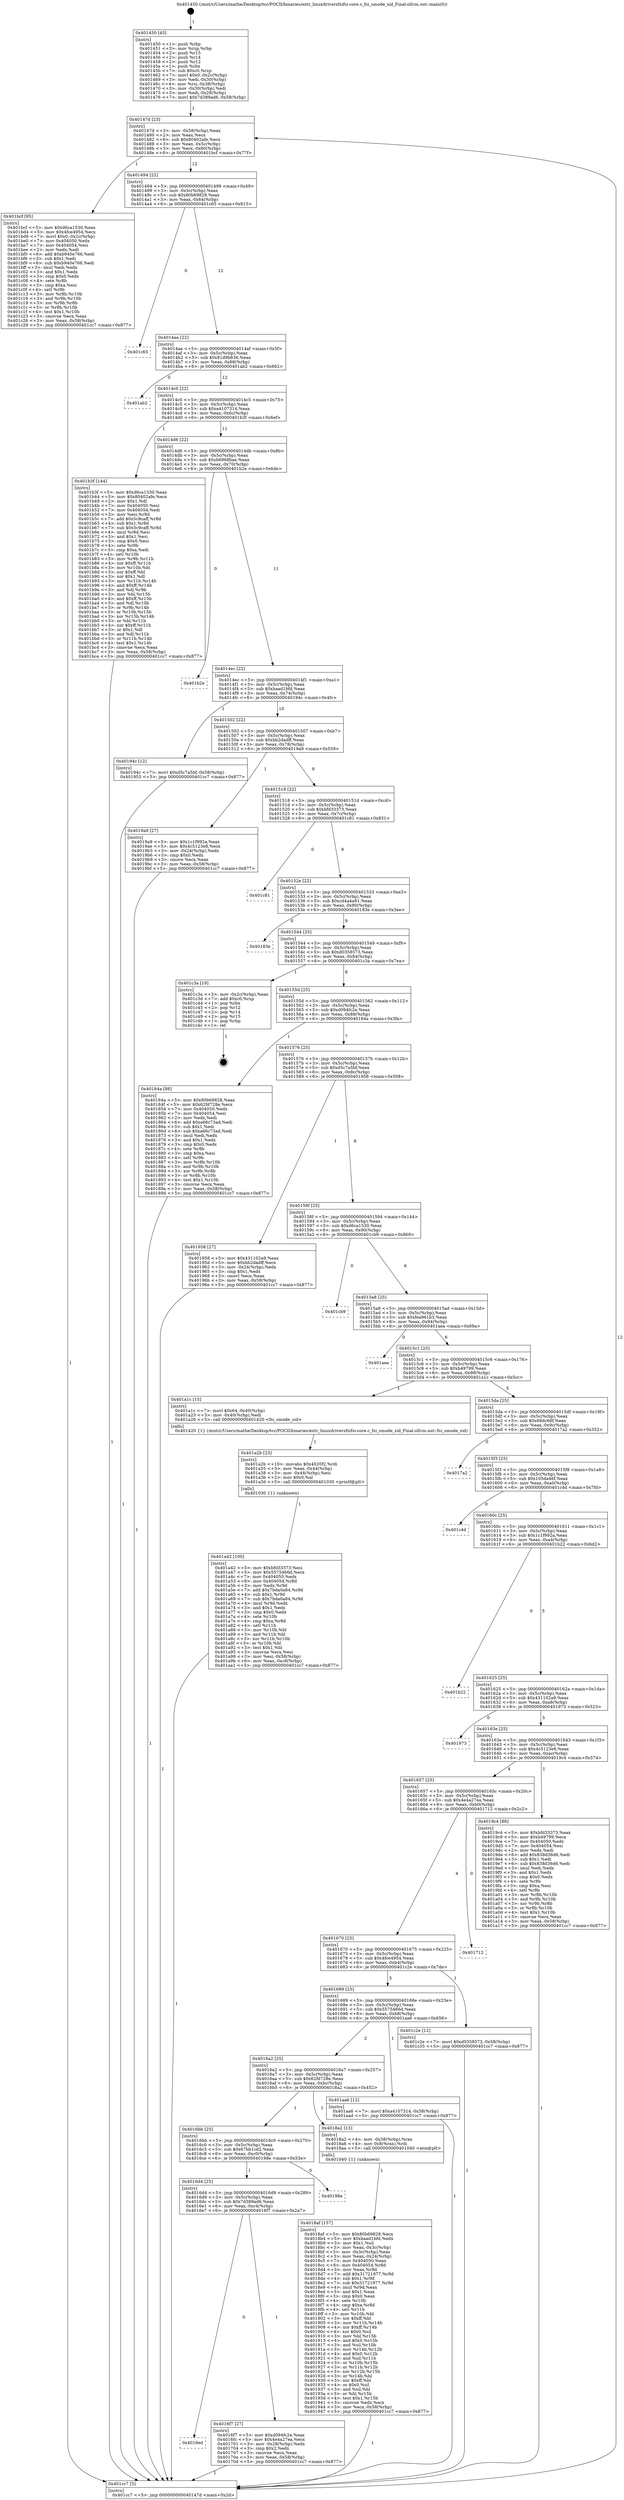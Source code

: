 digraph "0x401450" {
  label = "0x401450 (/mnt/c/Users/mathe/Desktop/tcc/POCII/binaries/extr_linuxdriversfsifsi-core.c_fsi_smode_sid_Final-ollvm.out::main(0))"
  labelloc = "t"
  node[shape=record]

  Entry [label="",width=0.3,height=0.3,shape=circle,fillcolor=black,style=filled]
  "0x40147d" [label="{
     0x40147d [23]\l
     | [instrs]\l
     &nbsp;&nbsp;0x40147d \<+3\>: mov -0x58(%rbp),%eax\l
     &nbsp;&nbsp;0x401480 \<+2\>: mov %eax,%ecx\l
     &nbsp;&nbsp;0x401482 \<+6\>: sub $0x80402afe,%ecx\l
     &nbsp;&nbsp;0x401488 \<+3\>: mov %eax,-0x5c(%rbp)\l
     &nbsp;&nbsp;0x40148b \<+3\>: mov %ecx,-0x60(%rbp)\l
     &nbsp;&nbsp;0x40148e \<+6\>: je 0000000000401bcf \<main+0x77f\>\l
  }"]
  "0x401bcf" [label="{
     0x401bcf [95]\l
     | [instrs]\l
     &nbsp;&nbsp;0x401bcf \<+5\>: mov $0xd6ca1530,%eax\l
     &nbsp;&nbsp;0x401bd4 \<+5\>: mov $0x4fce4954,%ecx\l
     &nbsp;&nbsp;0x401bd9 \<+7\>: movl $0x0,-0x2c(%rbp)\l
     &nbsp;&nbsp;0x401be0 \<+7\>: mov 0x404050,%edx\l
     &nbsp;&nbsp;0x401be7 \<+7\>: mov 0x404054,%esi\l
     &nbsp;&nbsp;0x401bee \<+2\>: mov %edx,%edi\l
     &nbsp;&nbsp;0x401bf0 \<+6\>: add $0xb940e766,%edi\l
     &nbsp;&nbsp;0x401bf6 \<+3\>: sub $0x1,%edi\l
     &nbsp;&nbsp;0x401bf9 \<+6\>: sub $0xb940e766,%edi\l
     &nbsp;&nbsp;0x401bff \<+3\>: imul %edi,%edx\l
     &nbsp;&nbsp;0x401c02 \<+3\>: and $0x1,%edx\l
     &nbsp;&nbsp;0x401c05 \<+3\>: cmp $0x0,%edx\l
     &nbsp;&nbsp;0x401c08 \<+4\>: sete %r8b\l
     &nbsp;&nbsp;0x401c0c \<+3\>: cmp $0xa,%esi\l
     &nbsp;&nbsp;0x401c0f \<+4\>: setl %r9b\l
     &nbsp;&nbsp;0x401c13 \<+3\>: mov %r8b,%r10b\l
     &nbsp;&nbsp;0x401c16 \<+3\>: and %r9b,%r10b\l
     &nbsp;&nbsp;0x401c19 \<+3\>: xor %r9b,%r8b\l
     &nbsp;&nbsp;0x401c1c \<+3\>: or %r8b,%r10b\l
     &nbsp;&nbsp;0x401c1f \<+4\>: test $0x1,%r10b\l
     &nbsp;&nbsp;0x401c23 \<+3\>: cmovne %ecx,%eax\l
     &nbsp;&nbsp;0x401c26 \<+3\>: mov %eax,-0x58(%rbp)\l
     &nbsp;&nbsp;0x401c29 \<+5\>: jmp 0000000000401cc7 \<main+0x877\>\l
  }"]
  "0x401494" [label="{
     0x401494 [22]\l
     | [instrs]\l
     &nbsp;&nbsp;0x401494 \<+5\>: jmp 0000000000401499 \<main+0x49\>\l
     &nbsp;&nbsp;0x401499 \<+3\>: mov -0x5c(%rbp),%eax\l
     &nbsp;&nbsp;0x40149c \<+5\>: sub $0x80b69828,%eax\l
     &nbsp;&nbsp;0x4014a1 \<+3\>: mov %eax,-0x64(%rbp)\l
     &nbsp;&nbsp;0x4014a4 \<+6\>: je 0000000000401c65 \<main+0x815\>\l
  }"]
  Exit [label="",width=0.3,height=0.3,shape=circle,fillcolor=black,style=filled,peripheries=2]
  "0x401c65" [label="{
     0x401c65\l
  }", style=dashed]
  "0x4014aa" [label="{
     0x4014aa [22]\l
     | [instrs]\l
     &nbsp;&nbsp;0x4014aa \<+5\>: jmp 00000000004014af \<main+0x5f\>\l
     &nbsp;&nbsp;0x4014af \<+3\>: mov -0x5c(%rbp),%eax\l
     &nbsp;&nbsp;0x4014b2 \<+5\>: sub $0x81d9b636,%eax\l
     &nbsp;&nbsp;0x4014b7 \<+3\>: mov %eax,-0x68(%rbp)\l
     &nbsp;&nbsp;0x4014ba \<+6\>: je 0000000000401ab2 \<main+0x662\>\l
  }"]
  "0x401a42" [label="{
     0x401a42 [100]\l
     | [instrs]\l
     &nbsp;&nbsp;0x401a42 \<+5\>: mov $0xbfd33373,%esi\l
     &nbsp;&nbsp;0x401a47 \<+5\>: mov $0x5575466d,%ecx\l
     &nbsp;&nbsp;0x401a4c \<+7\>: mov 0x404050,%edx\l
     &nbsp;&nbsp;0x401a53 \<+8\>: mov 0x404054,%r8d\l
     &nbsp;&nbsp;0x401a5b \<+3\>: mov %edx,%r9d\l
     &nbsp;&nbsp;0x401a5e \<+7\>: add $0x7bda0a84,%r9d\l
     &nbsp;&nbsp;0x401a65 \<+4\>: sub $0x1,%r9d\l
     &nbsp;&nbsp;0x401a69 \<+7\>: sub $0x7bda0a84,%r9d\l
     &nbsp;&nbsp;0x401a70 \<+4\>: imul %r9d,%edx\l
     &nbsp;&nbsp;0x401a74 \<+3\>: and $0x1,%edx\l
     &nbsp;&nbsp;0x401a77 \<+3\>: cmp $0x0,%edx\l
     &nbsp;&nbsp;0x401a7a \<+4\>: sete %r10b\l
     &nbsp;&nbsp;0x401a7e \<+4\>: cmp $0xa,%r8d\l
     &nbsp;&nbsp;0x401a82 \<+4\>: setl %r11b\l
     &nbsp;&nbsp;0x401a86 \<+3\>: mov %r10b,%bl\l
     &nbsp;&nbsp;0x401a89 \<+3\>: and %r11b,%bl\l
     &nbsp;&nbsp;0x401a8c \<+3\>: xor %r11b,%r10b\l
     &nbsp;&nbsp;0x401a8f \<+3\>: or %r10b,%bl\l
     &nbsp;&nbsp;0x401a92 \<+3\>: test $0x1,%bl\l
     &nbsp;&nbsp;0x401a95 \<+3\>: cmovne %ecx,%esi\l
     &nbsp;&nbsp;0x401a98 \<+3\>: mov %esi,-0x58(%rbp)\l
     &nbsp;&nbsp;0x401a9b \<+6\>: mov %eax,-0xc8(%rbp)\l
     &nbsp;&nbsp;0x401aa1 \<+5\>: jmp 0000000000401cc7 \<main+0x877\>\l
  }"]
  "0x401ab2" [label="{
     0x401ab2\l
  }", style=dashed]
  "0x4014c0" [label="{
     0x4014c0 [22]\l
     | [instrs]\l
     &nbsp;&nbsp;0x4014c0 \<+5\>: jmp 00000000004014c5 \<main+0x75\>\l
     &nbsp;&nbsp;0x4014c5 \<+3\>: mov -0x5c(%rbp),%eax\l
     &nbsp;&nbsp;0x4014c8 \<+5\>: sub $0xa4107314,%eax\l
     &nbsp;&nbsp;0x4014cd \<+3\>: mov %eax,-0x6c(%rbp)\l
     &nbsp;&nbsp;0x4014d0 \<+6\>: je 0000000000401b3f \<main+0x6ef\>\l
  }"]
  "0x401a2b" [label="{
     0x401a2b [23]\l
     | [instrs]\l
     &nbsp;&nbsp;0x401a2b \<+10\>: movabs $0x4020f2,%rdi\l
     &nbsp;&nbsp;0x401a35 \<+3\>: mov %eax,-0x44(%rbp)\l
     &nbsp;&nbsp;0x401a38 \<+3\>: mov -0x44(%rbp),%esi\l
     &nbsp;&nbsp;0x401a3b \<+2\>: mov $0x0,%al\l
     &nbsp;&nbsp;0x401a3d \<+5\>: call 0000000000401030 \<printf@plt\>\l
     | [calls]\l
     &nbsp;&nbsp;0x401030 \{1\} (unknown)\l
  }"]
  "0x401b3f" [label="{
     0x401b3f [144]\l
     | [instrs]\l
     &nbsp;&nbsp;0x401b3f \<+5\>: mov $0xd6ca1530,%eax\l
     &nbsp;&nbsp;0x401b44 \<+5\>: mov $0x80402afe,%ecx\l
     &nbsp;&nbsp;0x401b49 \<+2\>: mov $0x1,%dl\l
     &nbsp;&nbsp;0x401b4b \<+7\>: mov 0x404050,%esi\l
     &nbsp;&nbsp;0x401b52 \<+7\>: mov 0x404054,%edi\l
     &nbsp;&nbsp;0x401b59 \<+3\>: mov %esi,%r8d\l
     &nbsp;&nbsp;0x401b5c \<+7\>: add $0x5c9caff,%r8d\l
     &nbsp;&nbsp;0x401b63 \<+4\>: sub $0x1,%r8d\l
     &nbsp;&nbsp;0x401b67 \<+7\>: sub $0x5c9caff,%r8d\l
     &nbsp;&nbsp;0x401b6e \<+4\>: imul %r8d,%esi\l
     &nbsp;&nbsp;0x401b72 \<+3\>: and $0x1,%esi\l
     &nbsp;&nbsp;0x401b75 \<+3\>: cmp $0x0,%esi\l
     &nbsp;&nbsp;0x401b78 \<+4\>: sete %r9b\l
     &nbsp;&nbsp;0x401b7c \<+3\>: cmp $0xa,%edi\l
     &nbsp;&nbsp;0x401b7f \<+4\>: setl %r10b\l
     &nbsp;&nbsp;0x401b83 \<+3\>: mov %r9b,%r11b\l
     &nbsp;&nbsp;0x401b86 \<+4\>: xor $0xff,%r11b\l
     &nbsp;&nbsp;0x401b8a \<+3\>: mov %r10b,%bl\l
     &nbsp;&nbsp;0x401b8d \<+3\>: xor $0xff,%bl\l
     &nbsp;&nbsp;0x401b90 \<+3\>: xor $0x1,%dl\l
     &nbsp;&nbsp;0x401b93 \<+3\>: mov %r11b,%r14b\l
     &nbsp;&nbsp;0x401b96 \<+4\>: and $0xff,%r14b\l
     &nbsp;&nbsp;0x401b9a \<+3\>: and %dl,%r9b\l
     &nbsp;&nbsp;0x401b9d \<+3\>: mov %bl,%r15b\l
     &nbsp;&nbsp;0x401ba0 \<+4\>: and $0xff,%r15b\l
     &nbsp;&nbsp;0x401ba4 \<+3\>: and %dl,%r10b\l
     &nbsp;&nbsp;0x401ba7 \<+3\>: or %r9b,%r14b\l
     &nbsp;&nbsp;0x401baa \<+3\>: or %r10b,%r15b\l
     &nbsp;&nbsp;0x401bad \<+3\>: xor %r15b,%r14b\l
     &nbsp;&nbsp;0x401bb0 \<+3\>: or %bl,%r11b\l
     &nbsp;&nbsp;0x401bb3 \<+4\>: xor $0xff,%r11b\l
     &nbsp;&nbsp;0x401bb7 \<+3\>: or $0x1,%dl\l
     &nbsp;&nbsp;0x401bba \<+3\>: and %dl,%r11b\l
     &nbsp;&nbsp;0x401bbd \<+3\>: or %r11b,%r14b\l
     &nbsp;&nbsp;0x401bc0 \<+4\>: test $0x1,%r14b\l
     &nbsp;&nbsp;0x401bc4 \<+3\>: cmovne %ecx,%eax\l
     &nbsp;&nbsp;0x401bc7 \<+3\>: mov %eax,-0x58(%rbp)\l
     &nbsp;&nbsp;0x401bca \<+5\>: jmp 0000000000401cc7 \<main+0x877\>\l
  }"]
  "0x4014d6" [label="{
     0x4014d6 [22]\l
     | [instrs]\l
     &nbsp;&nbsp;0x4014d6 \<+5\>: jmp 00000000004014db \<main+0x8b\>\l
     &nbsp;&nbsp;0x4014db \<+3\>: mov -0x5c(%rbp),%eax\l
     &nbsp;&nbsp;0x4014de \<+5\>: sub $0xb6968bae,%eax\l
     &nbsp;&nbsp;0x4014e3 \<+3\>: mov %eax,-0x70(%rbp)\l
     &nbsp;&nbsp;0x4014e6 \<+6\>: je 0000000000401b2e \<main+0x6de\>\l
  }"]
  "0x4018af" [label="{
     0x4018af [157]\l
     | [instrs]\l
     &nbsp;&nbsp;0x4018af \<+5\>: mov $0x80b69828,%ecx\l
     &nbsp;&nbsp;0x4018b4 \<+5\>: mov $0xbaad1bfd,%edx\l
     &nbsp;&nbsp;0x4018b9 \<+3\>: mov $0x1,%sil\l
     &nbsp;&nbsp;0x4018bc \<+3\>: mov %eax,-0x3c(%rbp)\l
     &nbsp;&nbsp;0x4018bf \<+3\>: mov -0x3c(%rbp),%eax\l
     &nbsp;&nbsp;0x4018c2 \<+3\>: mov %eax,-0x24(%rbp)\l
     &nbsp;&nbsp;0x4018c5 \<+7\>: mov 0x404050,%eax\l
     &nbsp;&nbsp;0x4018cc \<+8\>: mov 0x404054,%r8d\l
     &nbsp;&nbsp;0x4018d4 \<+3\>: mov %eax,%r9d\l
     &nbsp;&nbsp;0x4018d7 \<+7\>: add $0x31721977,%r9d\l
     &nbsp;&nbsp;0x4018de \<+4\>: sub $0x1,%r9d\l
     &nbsp;&nbsp;0x4018e2 \<+7\>: sub $0x31721977,%r9d\l
     &nbsp;&nbsp;0x4018e9 \<+4\>: imul %r9d,%eax\l
     &nbsp;&nbsp;0x4018ed \<+3\>: and $0x1,%eax\l
     &nbsp;&nbsp;0x4018f0 \<+3\>: cmp $0x0,%eax\l
     &nbsp;&nbsp;0x4018f3 \<+4\>: sete %r10b\l
     &nbsp;&nbsp;0x4018f7 \<+4\>: cmp $0xa,%r8d\l
     &nbsp;&nbsp;0x4018fb \<+4\>: setl %r11b\l
     &nbsp;&nbsp;0x4018ff \<+3\>: mov %r10b,%bl\l
     &nbsp;&nbsp;0x401902 \<+3\>: xor $0xff,%bl\l
     &nbsp;&nbsp;0x401905 \<+3\>: mov %r11b,%r14b\l
     &nbsp;&nbsp;0x401908 \<+4\>: xor $0xff,%r14b\l
     &nbsp;&nbsp;0x40190c \<+4\>: xor $0x0,%sil\l
     &nbsp;&nbsp;0x401910 \<+3\>: mov %bl,%r15b\l
     &nbsp;&nbsp;0x401913 \<+4\>: and $0x0,%r15b\l
     &nbsp;&nbsp;0x401917 \<+3\>: and %sil,%r10b\l
     &nbsp;&nbsp;0x40191a \<+3\>: mov %r14b,%r12b\l
     &nbsp;&nbsp;0x40191d \<+4\>: and $0x0,%r12b\l
     &nbsp;&nbsp;0x401921 \<+3\>: and %sil,%r11b\l
     &nbsp;&nbsp;0x401924 \<+3\>: or %r10b,%r15b\l
     &nbsp;&nbsp;0x401927 \<+3\>: or %r11b,%r12b\l
     &nbsp;&nbsp;0x40192a \<+3\>: xor %r12b,%r15b\l
     &nbsp;&nbsp;0x40192d \<+3\>: or %r14b,%bl\l
     &nbsp;&nbsp;0x401930 \<+3\>: xor $0xff,%bl\l
     &nbsp;&nbsp;0x401933 \<+4\>: or $0x0,%sil\l
     &nbsp;&nbsp;0x401937 \<+3\>: and %sil,%bl\l
     &nbsp;&nbsp;0x40193a \<+3\>: or %bl,%r15b\l
     &nbsp;&nbsp;0x40193d \<+4\>: test $0x1,%r15b\l
     &nbsp;&nbsp;0x401941 \<+3\>: cmovne %edx,%ecx\l
     &nbsp;&nbsp;0x401944 \<+3\>: mov %ecx,-0x58(%rbp)\l
     &nbsp;&nbsp;0x401947 \<+5\>: jmp 0000000000401cc7 \<main+0x877\>\l
  }"]
  "0x401b2e" [label="{
     0x401b2e\l
  }", style=dashed]
  "0x4014ec" [label="{
     0x4014ec [22]\l
     | [instrs]\l
     &nbsp;&nbsp;0x4014ec \<+5\>: jmp 00000000004014f1 \<main+0xa1\>\l
     &nbsp;&nbsp;0x4014f1 \<+3\>: mov -0x5c(%rbp),%eax\l
     &nbsp;&nbsp;0x4014f4 \<+5\>: sub $0xbaad1bfd,%eax\l
     &nbsp;&nbsp;0x4014f9 \<+3\>: mov %eax,-0x74(%rbp)\l
     &nbsp;&nbsp;0x4014fc \<+6\>: je 000000000040194c \<main+0x4fc\>\l
  }"]
  "0x401450" [label="{
     0x401450 [45]\l
     | [instrs]\l
     &nbsp;&nbsp;0x401450 \<+1\>: push %rbp\l
     &nbsp;&nbsp;0x401451 \<+3\>: mov %rsp,%rbp\l
     &nbsp;&nbsp;0x401454 \<+2\>: push %r15\l
     &nbsp;&nbsp;0x401456 \<+2\>: push %r14\l
     &nbsp;&nbsp;0x401458 \<+2\>: push %r12\l
     &nbsp;&nbsp;0x40145a \<+1\>: push %rbx\l
     &nbsp;&nbsp;0x40145b \<+7\>: sub $0xc0,%rsp\l
     &nbsp;&nbsp;0x401462 \<+7\>: movl $0x0,-0x2c(%rbp)\l
     &nbsp;&nbsp;0x401469 \<+3\>: mov %edi,-0x30(%rbp)\l
     &nbsp;&nbsp;0x40146c \<+4\>: mov %rsi,-0x38(%rbp)\l
     &nbsp;&nbsp;0x401470 \<+3\>: mov -0x30(%rbp),%edi\l
     &nbsp;&nbsp;0x401473 \<+3\>: mov %edi,-0x28(%rbp)\l
     &nbsp;&nbsp;0x401476 \<+7\>: movl $0x7d389ad6,-0x58(%rbp)\l
  }"]
  "0x40194c" [label="{
     0x40194c [12]\l
     | [instrs]\l
     &nbsp;&nbsp;0x40194c \<+7\>: movl $0xd5c7a5bf,-0x58(%rbp)\l
     &nbsp;&nbsp;0x401953 \<+5\>: jmp 0000000000401cc7 \<main+0x877\>\l
  }"]
  "0x401502" [label="{
     0x401502 [22]\l
     | [instrs]\l
     &nbsp;&nbsp;0x401502 \<+5\>: jmp 0000000000401507 \<main+0xb7\>\l
     &nbsp;&nbsp;0x401507 \<+3\>: mov -0x5c(%rbp),%eax\l
     &nbsp;&nbsp;0x40150a \<+5\>: sub $0xbb2dadff,%eax\l
     &nbsp;&nbsp;0x40150f \<+3\>: mov %eax,-0x78(%rbp)\l
     &nbsp;&nbsp;0x401512 \<+6\>: je 00000000004019a9 \<main+0x559\>\l
  }"]
  "0x401cc7" [label="{
     0x401cc7 [5]\l
     | [instrs]\l
     &nbsp;&nbsp;0x401cc7 \<+5\>: jmp 000000000040147d \<main+0x2d\>\l
  }"]
  "0x4019a9" [label="{
     0x4019a9 [27]\l
     | [instrs]\l
     &nbsp;&nbsp;0x4019a9 \<+5\>: mov $0x1c1f992a,%eax\l
     &nbsp;&nbsp;0x4019ae \<+5\>: mov $0x4c5123e8,%ecx\l
     &nbsp;&nbsp;0x4019b3 \<+3\>: mov -0x24(%rbp),%edx\l
     &nbsp;&nbsp;0x4019b6 \<+3\>: cmp $0x0,%edx\l
     &nbsp;&nbsp;0x4019b9 \<+3\>: cmove %ecx,%eax\l
     &nbsp;&nbsp;0x4019bc \<+3\>: mov %eax,-0x58(%rbp)\l
     &nbsp;&nbsp;0x4019bf \<+5\>: jmp 0000000000401cc7 \<main+0x877\>\l
  }"]
  "0x401518" [label="{
     0x401518 [22]\l
     | [instrs]\l
     &nbsp;&nbsp;0x401518 \<+5\>: jmp 000000000040151d \<main+0xcd\>\l
     &nbsp;&nbsp;0x40151d \<+3\>: mov -0x5c(%rbp),%eax\l
     &nbsp;&nbsp;0x401520 \<+5\>: sub $0xbfd33373,%eax\l
     &nbsp;&nbsp;0x401525 \<+3\>: mov %eax,-0x7c(%rbp)\l
     &nbsp;&nbsp;0x401528 \<+6\>: je 0000000000401c81 \<main+0x831\>\l
  }"]
  "0x4016ed" [label="{
     0x4016ed\l
  }", style=dashed]
  "0x401c81" [label="{
     0x401c81\l
  }", style=dashed]
  "0x40152e" [label="{
     0x40152e [22]\l
     | [instrs]\l
     &nbsp;&nbsp;0x40152e \<+5\>: jmp 0000000000401533 \<main+0xe3\>\l
     &nbsp;&nbsp;0x401533 \<+3\>: mov -0x5c(%rbp),%eax\l
     &nbsp;&nbsp;0x401536 \<+5\>: sub $0xcd4a4a91,%eax\l
     &nbsp;&nbsp;0x40153b \<+3\>: mov %eax,-0x80(%rbp)\l
     &nbsp;&nbsp;0x40153e \<+6\>: je 000000000040183e \<main+0x3ee\>\l
  }"]
  "0x4016f7" [label="{
     0x4016f7 [27]\l
     | [instrs]\l
     &nbsp;&nbsp;0x4016f7 \<+5\>: mov $0xd094fc2e,%eax\l
     &nbsp;&nbsp;0x4016fc \<+5\>: mov $0x4e4a27ea,%ecx\l
     &nbsp;&nbsp;0x401701 \<+3\>: mov -0x28(%rbp),%edx\l
     &nbsp;&nbsp;0x401704 \<+3\>: cmp $0x2,%edx\l
     &nbsp;&nbsp;0x401707 \<+3\>: cmovne %ecx,%eax\l
     &nbsp;&nbsp;0x40170a \<+3\>: mov %eax,-0x58(%rbp)\l
     &nbsp;&nbsp;0x40170d \<+5\>: jmp 0000000000401cc7 \<main+0x877\>\l
  }"]
  "0x40183e" [label="{
     0x40183e\l
  }", style=dashed]
  "0x401544" [label="{
     0x401544 [25]\l
     | [instrs]\l
     &nbsp;&nbsp;0x401544 \<+5\>: jmp 0000000000401549 \<main+0xf9\>\l
     &nbsp;&nbsp;0x401549 \<+3\>: mov -0x5c(%rbp),%eax\l
     &nbsp;&nbsp;0x40154c \<+5\>: sub $0xd0358573,%eax\l
     &nbsp;&nbsp;0x401551 \<+6\>: mov %eax,-0x84(%rbp)\l
     &nbsp;&nbsp;0x401557 \<+6\>: je 0000000000401c3a \<main+0x7ea\>\l
  }"]
  "0x4016d4" [label="{
     0x4016d4 [25]\l
     | [instrs]\l
     &nbsp;&nbsp;0x4016d4 \<+5\>: jmp 00000000004016d9 \<main+0x289\>\l
     &nbsp;&nbsp;0x4016d9 \<+3\>: mov -0x5c(%rbp),%eax\l
     &nbsp;&nbsp;0x4016dc \<+5\>: sub $0x7d389ad6,%eax\l
     &nbsp;&nbsp;0x4016e1 \<+6\>: mov %eax,-0xc4(%rbp)\l
     &nbsp;&nbsp;0x4016e7 \<+6\>: je 00000000004016f7 \<main+0x2a7\>\l
  }"]
  "0x401c3a" [label="{
     0x401c3a [19]\l
     | [instrs]\l
     &nbsp;&nbsp;0x401c3a \<+3\>: mov -0x2c(%rbp),%eax\l
     &nbsp;&nbsp;0x401c3d \<+7\>: add $0xc0,%rsp\l
     &nbsp;&nbsp;0x401c44 \<+1\>: pop %rbx\l
     &nbsp;&nbsp;0x401c45 \<+2\>: pop %r12\l
     &nbsp;&nbsp;0x401c47 \<+2\>: pop %r14\l
     &nbsp;&nbsp;0x401c49 \<+2\>: pop %r15\l
     &nbsp;&nbsp;0x401c4b \<+1\>: pop %rbp\l
     &nbsp;&nbsp;0x401c4c \<+1\>: ret\l
  }"]
  "0x40155d" [label="{
     0x40155d [25]\l
     | [instrs]\l
     &nbsp;&nbsp;0x40155d \<+5\>: jmp 0000000000401562 \<main+0x112\>\l
     &nbsp;&nbsp;0x401562 \<+3\>: mov -0x5c(%rbp),%eax\l
     &nbsp;&nbsp;0x401565 \<+5\>: sub $0xd094fc2e,%eax\l
     &nbsp;&nbsp;0x40156a \<+6\>: mov %eax,-0x88(%rbp)\l
     &nbsp;&nbsp;0x401570 \<+6\>: je 000000000040184a \<main+0x3fa\>\l
  }"]
  "0x40198e" [label="{
     0x40198e\l
  }", style=dashed]
  "0x40184a" [label="{
     0x40184a [88]\l
     | [instrs]\l
     &nbsp;&nbsp;0x40184a \<+5\>: mov $0x80b69828,%eax\l
     &nbsp;&nbsp;0x40184f \<+5\>: mov $0x62fd728e,%ecx\l
     &nbsp;&nbsp;0x401854 \<+7\>: mov 0x404050,%edx\l
     &nbsp;&nbsp;0x40185b \<+7\>: mov 0x404054,%esi\l
     &nbsp;&nbsp;0x401862 \<+2\>: mov %edx,%edi\l
     &nbsp;&nbsp;0x401864 \<+6\>: add $0xa66c73ad,%edi\l
     &nbsp;&nbsp;0x40186a \<+3\>: sub $0x1,%edi\l
     &nbsp;&nbsp;0x40186d \<+6\>: sub $0xa66c73ad,%edi\l
     &nbsp;&nbsp;0x401873 \<+3\>: imul %edi,%edx\l
     &nbsp;&nbsp;0x401876 \<+3\>: and $0x1,%edx\l
     &nbsp;&nbsp;0x401879 \<+3\>: cmp $0x0,%edx\l
     &nbsp;&nbsp;0x40187c \<+4\>: sete %r8b\l
     &nbsp;&nbsp;0x401880 \<+3\>: cmp $0xa,%esi\l
     &nbsp;&nbsp;0x401883 \<+4\>: setl %r9b\l
     &nbsp;&nbsp;0x401887 \<+3\>: mov %r8b,%r10b\l
     &nbsp;&nbsp;0x40188a \<+3\>: and %r9b,%r10b\l
     &nbsp;&nbsp;0x40188d \<+3\>: xor %r9b,%r8b\l
     &nbsp;&nbsp;0x401890 \<+3\>: or %r8b,%r10b\l
     &nbsp;&nbsp;0x401893 \<+4\>: test $0x1,%r10b\l
     &nbsp;&nbsp;0x401897 \<+3\>: cmovne %ecx,%eax\l
     &nbsp;&nbsp;0x40189a \<+3\>: mov %eax,-0x58(%rbp)\l
     &nbsp;&nbsp;0x40189d \<+5\>: jmp 0000000000401cc7 \<main+0x877\>\l
  }"]
  "0x401576" [label="{
     0x401576 [25]\l
     | [instrs]\l
     &nbsp;&nbsp;0x401576 \<+5\>: jmp 000000000040157b \<main+0x12b\>\l
     &nbsp;&nbsp;0x40157b \<+3\>: mov -0x5c(%rbp),%eax\l
     &nbsp;&nbsp;0x40157e \<+5\>: sub $0xd5c7a5bf,%eax\l
     &nbsp;&nbsp;0x401583 \<+6\>: mov %eax,-0x8c(%rbp)\l
     &nbsp;&nbsp;0x401589 \<+6\>: je 0000000000401958 \<main+0x508\>\l
  }"]
  "0x4016bb" [label="{
     0x4016bb [25]\l
     | [instrs]\l
     &nbsp;&nbsp;0x4016bb \<+5\>: jmp 00000000004016c0 \<main+0x270\>\l
     &nbsp;&nbsp;0x4016c0 \<+3\>: mov -0x5c(%rbp),%eax\l
     &nbsp;&nbsp;0x4016c3 \<+5\>: sub $0x67bb1cd2,%eax\l
     &nbsp;&nbsp;0x4016c8 \<+6\>: mov %eax,-0xc0(%rbp)\l
     &nbsp;&nbsp;0x4016ce \<+6\>: je 000000000040198e \<main+0x53e\>\l
  }"]
  "0x401958" [label="{
     0x401958 [27]\l
     | [instrs]\l
     &nbsp;&nbsp;0x401958 \<+5\>: mov $0x431102a9,%eax\l
     &nbsp;&nbsp;0x40195d \<+5\>: mov $0xbb2dadff,%ecx\l
     &nbsp;&nbsp;0x401962 \<+3\>: mov -0x24(%rbp),%edx\l
     &nbsp;&nbsp;0x401965 \<+3\>: cmp $0x1,%edx\l
     &nbsp;&nbsp;0x401968 \<+3\>: cmovl %ecx,%eax\l
     &nbsp;&nbsp;0x40196b \<+3\>: mov %eax,-0x58(%rbp)\l
     &nbsp;&nbsp;0x40196e \<+5\>: jmp 0000000000401cc7 \<main+0x877\>\l
  }"]
  "0x40158f" [label="{
     0x40158f [25]\l
     | [instrs]\l
     &nbsp;&nbsp;0x40158f \<+5\>: jmp 0000000000401594 \<main+0x144\>\l
     &nbsp;&nbsp;0x401594 \<+3\>: mov -0x5c(%rbp),%eax\l
     &nbsp;&nbsp;0x401597 \<+5\>: sub $0xd6ca1530,%eax\l
     &nbsp;&nbsp;0x40159c \<+6\>: mov %eax,-0x90(%rbp)\l
     &nbsp;&nbsp;0x4015a2 \<+6\>: je 0000000000401cb9 \<main+0x869\>\l
  }"]
  "0x4018a2" [label="{
     0x4018a2 [13]\l
     | [instrs]\l
     &nbsp;&nbsp;0x4018a2 \<+4\>: mov -0x38(%rbp),%rax\l
     &nbsp;&nbsp;0x4018a6 \<+4\>: mov 0x8(%rax),%rdi\l
     &nbsp;&nbsp;0x4018aa \<+5\>: call 0000000000401040 \<atoi@plt\>\l
     | [calls]\l
     &nbsp;&nbsp;0x401040 \{1\} (unknown)\l
  }"]
  "0x401cb9" [label="{
     0x401cb9\l
  }", style=dashed]
  "0x4015a8" [label="{
     0x4015a8 [25]\l
     | [instrs]\l
     &nbsp;&nbsp;0x4015a8 \<+5\>: jmp 00000000004015ad \<main+0x15d\>\l
     &nbsp;&nbsp;0x4015ad \<+3\>: mov -0x5c(%rbp),%eax\l
     &nbsp;&nbsp;0x4015b0 \<+5\>: sub $0xfea961b3,%eax\l
     &nbsp;&nbsp;0x4015b5 \<+6\>: mov %eax,-0x94(%rbp)\l
     &nbsp;&nbsp;0x4015bb \<+6\>: je 0000000000401aea \<main+0x69a\>\l
  }"]
  "0x4016a2" [label="{
     0x4016a2 [25]\l
     | [instrs]\l
     &nbsp;&nbsp;0x4016a2 \<+5\>: jmp 00000000004016a7 \<main+0x257\>\l
     &nbsp;&nbsp;0x4016a7 \<+3\>: mov -0x5c(%rbp),%eax\l
     &nbsp;&nbsp;0x4016aa \<+5\>: sub $0x62fd728e,%eax\l
     &nbsp;&nbsp;0x4016af \<+6\>: mov %eax,-0xbc(%rbp)\l
     &nbsp;&nbsp;0x4016b5 \<+6\>: je 00000000004018a2 \<main+0x452\>\l
  }"]
  "0x401aea" [label="{
     0x401aea\l
  }", style=dashed]
  "0x4015c1" [label="{
     0x4015c1 [25]\l
     | [instrs]\l
     &nbsp;&nbsp;0x4015c1 \<+5\>: jmp 00000000004015c6 \<main+0x176\>\l
     &nbsp;&nbsp;0x4015c6 \<+3\>: mov -0x5c(%rbp),%eax\l
     &nbsp;&nbsp;0x4015c9 \<+5\>: sub $0xb49799,%eax\l
     &nbsp;&nbsp;0x4015ce \<+6\>: mov %eax,-0x98(%rbp)\l
     &nbsp;&nbsp;0x4015d4 \<+6\>: je 0000000000401a1c \<main+0x5cc\>\l
  }"]
  "0x401aa6" [label="{
     0x401aa6 [12]\l
     | [instrs]\l
     &nbsp;&nbsp;0x401aa6 \<+7\>: movl $0xa4107314,-0x58(%rbp)\l
     &nbsp;&nbsp;0x401aad \<+5\>: jmp 0000000000401cc7 \<main+0x877\>\l
  }"]
  "0x401a1c" [label="{
     0x401a1c [15]\l
     | [instrs]\l
     &nbsp;&nbsp;0x401a1c \<+7\>: movl $0x64,-0x40(%rbp)\l
     &nbsp;&nbsp;0x401a23 \<+3\>: mov -0x40(%rbp),%edi\l
     &nbsp;&nbsp;0x401a26 \<+5\>: call 0000000000401420 \<fsi_smode_sid\>\l
     | [calls]\l
     &nbsp;&nbsp;0x401420 \{1\} (/mnt/c/Users/mathe/Desktop/tcc/POCII/binaries/extr_linuxdriversfsifsi-core.c_fsi_smode_sid_Final-ollvm.out::fsi_smode_sid)\l
  }"]
  "0x4015da" [label="{
     0x4015da [25]\l
     | [instrs]\l
     &nbsp;&nbsp;0x4015da \<+5\>: jmp 00000000004015df \<main+0x18f\>\l
     &nbsp;&nbsp;0x4015df \<+3\>: mov -0x5c(%rbp),%eax\l
     &nbsp;&nbsp;0x4015e2 \<+5\>: sub $0x68dc68f,%eax\l
     &nbsp;&nbsp;0x4015e7 \<+6\>: mov %eax,-0x9c(%rbp)\l
     &nbsp;&nbsp;0x4015ed \<+6\>: je 00000000004017a2 \<main+0x352\>\l
  }"]
  "0x401689" [label="{
     0x401689 [25]\l
     | [instrs]\l
     &nbsp;&nbsp;0x401689 \<+5\>: jmp 000000000040168e \<main+0x23e\>\l
     &nbsp;&nbsp;0x40168e \<+3\>: mov -0x5c(%rbp),%eax\l
     &nbsp;&nbsp;0x401691 \<+5\>: sub $0x5575466d,%eax\l
     &nbsp;&nbsp;0x401696 \<+6\>: mov %eax,-0xb8(%rbp)\l
     &nbsp;&nbsp;0x40169c \<+6\>: je 0000000000401aa6 \<main+0x656\>\l
  }"]
  "0x4017a2" [label="{
     0x4017a2\l
  }", style=dashed]
  "0x4015f3" [label="{
     0x4015f3 [25]\l
     | [instrs]\l
     &nbsp;&nbsp;0x4015f3 \<+5\>: jmp 00000000004015f8 \<main+0x1a8\>\l
     &nbsp;&nbsp;0x4015f8 \<+3\>: mov -0x5c(%rbp),%eax\l
     &nbsp;&nbsp;0x4015fb \<+5\>: sub $0x105da46f,%eax\l
     &nbsp;&nbsp;0x401600 \<+6\>: mov %eax,-0xa0(%rbp)\l
     &nbsp;&nbsp;0x401606 \<+6\>: je 0000000000401c4d \<main+0x7fd\>\l
  }"]
  "0x401c2e" [label="{
     0x401c2e [12]\l
     | [instrs]\l
     &nbsp;&nbsp;0x401c2e \<+7\>: movl $0xd0358573,-0x58(%rbp)\l
     &nbsp;&nbsp;0x401c35 \<+5\>: jmp 0000000000401cc7 \<main+0x877\>\l
  }"]
  "0x401c4d" [label="{
     0x401c4d\l
  }", style=dashed]
  "0x40160c" [label="{
     0x40160c [25]\l
     | [instrs]\l
     &nbsp;&nbsp;0x40160c \<+5\>: jmp 0000000000401611 \<main+0x1c1\>\l
     &nbsp;&nbsp;0x401611 \<+3\>: mov -0x5c(%rbp),%eax\l
     &nbsp;&nbsp;0x401614 \<+5\>: sub $0x1c1f992a,%eax\l
     &nbsp;&nbsp;0x401619 \<+6\>: mov %eax,-0xa4(%rbp)\l
     &nbsp;&nbsp;0x40161f \<+6\>: je 0000000000401b22 \<main+0x6d2\>\l
  }"]
  "0x401670" [label="{
     0x401670 [25]\l
     | [instrs]\l
     &nbsp;&nbsp;0x401670 \<+5\>: jmp 0000000000401675 \<main+0x225\>\l
     &nbsp;&nbsp;0x401675 \<+3\>: mov -0x5c(%rbp),%eax\l
     &nbsp;&nbsp;0x401678 \<+5\>: sub $0x4fce4954,%eax\l
     &nbsp;&nbsp;0x40167d \<+6\>: mov %eax,-0xb4(%rbp)\l
     &nbsp;&nbsp;0x401683 \<+6\>: je 0000000000401c2e \<main+0x7de\>\l
  }"]
  "0x401b22" [label="{
     0x401b22\l
  }", style=dashed]
  "0x401625" [label="{
     0x401625 [25]\l
     | [instrs]\l
     &nbsp;&nbsp;0x401625 \<+5\>: jmp 000000000040162a \<main+0x1da\>\l
     &nbsp;&nbsp;0x40162a \<+3\>: mov -0x5c(%rbp),%eax\l
     &nbsp;&nbsp;0x40162d \<+5\>: sub $0x431102a9,%eax\l
     &nbsp;&nbsp;0x401632 \<+6\>: mov %eax,-0xa8(%rbp)\l
     &nbsp;&nbsp;0x401638 \<+6\>: je 0000000000401973 \<main+0x523\>\l
  }"]
  "0x401712" [label="{
     0x401712\l
  }", style=dashed]
  "0x401973" [label="{
     0x401973\l
  }", style=dashed]
  "0x40163e" [label="{
     0x40163e [25]\l
     | [instrs]\l
     &nbsp;&nbsp;0x40163e \<+5\>: jmp 0000000000401643 \<main+0x1f3\>\l
     &nbsp;&nbsp;0x401643 \<+3\>: mov -0x5c(%rbp),%eax\l
     &nbsp;&nbsp;0x401646 \<+5\>: sub $0x4c5123e8,%eax\l
     &nbsp;&nbsp;0x40164b \<+6\>: mov %eax,-0xac(%rbp)\l
     &nbsp;&nbsp;0x401651 \<+6\>: je 00000000004019c4 \<main+0x574\>\l
  }"]
  "0x401657" [label="{
     0x401657 [25]\l
     | [instrs]\l
     &nbsp;&nbsp;0x401657 \<+5\>: jmp 000000000040165c \<main+0x20c\>\l
     &nbsp;&nbsp;0x40165c \<+3\>: mov -0x5c(%rbp),%eax\l
     &nbsp;&nbsp;0x40165f \<+5\>: sub $0x4e4a27ea,%eax\l
     &nbsp;&nbsp;0x401664 \<+6\>: mov %eax,-0xb0(%rbp)\l
     &nbsp;&nbsp;0x40166a \<+6\>: je 0000000000401712 \<main+0x2c2\>\l
  }"]
  "0x4019c4" [label="{
     0x4019c4 [88]\l
     | [instrs]\l
     &nbsp;&nbsp;0x4019c4 \<+5\>: mov $0xbfd33373,%eax\l
     &nbsp;&nbsp;0x4019c9 \<+5\>: mov $0xb49799,%ecx\l
     &nbsp;&nbsp;0x4019ce \<+7\>: mov 0x404050,%edx\l
     &nbsp;&nbsp;0x4019d5 \<+7\>: mov 0x404054,%esi\l
     &nbsp;&nbsp;0x4019dc \<+2\>: mov %edx,%edi\l
     &nbsp;&nbsp;0x4019de \<+6\>: add $0x838d36d6,%edi\l
     &nbsp;&nbsp;0x4019e4 \<+3\>: sub $0x1,%edi\l
     &nbsp;&nbsp;0x4019e7 \<+6\>: sub $0x838d36d6,%edi\l
     &nbsp;&nbsp;0x4019ed \<+3\>: imul %edi,%edx\l
     &nbsp;&nbsp;0x4019f0 \<+3\>: and $0x1,%edx\l
     &nbsp;&nbsp;0x4019f3 \<+3\>: cmp $0x0,%edx\l
     &nbsp;&nbsp;0x4019f6 \<+4\>: sete %r8b\l
     &nbsp;&nbsp;0x4019fa \<+3\>: cmp $0xa,%esi\l
     &nbsp;&nbsp;0x4019fd \<+4\>: setl %r9b\l
     &nbsp;&nbsp;0x401a01 \<+3\>: mov %r8b,%r10b\l
     &nbsp;&nbsp;0x401a04 \<+3\>: and %r9b,%r10b\l
     &nbsp;&nbsp;0x401a07 \<+3\>: xor %r9b,%r8b\l
     &nbsp;&nbsp;0x401a0a \<+3\>: or %r8b,%r10b\l
     &nbsp;&nbsp;0x401a0d \<+4\>: test $0x1,%r10b\l
     &nbsp;&nbsp;0x401a11 \<+3\>: cmovne %ecx,%eax\l
     &nbsp;&nbsp;0x401a14 \<+3\>: mov %eax,-0x58(%rbp)\l
     &nbsp;&nbsp;0x401a17 \<+5\>: jmp 0000000000401cc7 \<main+0x877\>\l
  }"]
  Entry -> "0x401450" [label=" 1"]
  "0x40147d" -> "0x401bcf" [label=" 1"]
  "0x40147d" -> "0x401494" [label=" 12"]
  "0x401c3a" -> Exit [label=" 1"]
  "0x401494" -> "0x401c65" [label=" 0"]
  "0x401494" -> "0x4014aa" [label=" 12"]
  "0x401c2e" -> "0x401cc7" [label=" 1"]
  "0x4014aa" -> "0x401ab2" [label=" 0"]
  "0x4014aa" -> "0x4014c0" [label=" 12"]
  "0x401bcf" -> "0x401cc7" [label=" 1"]
  "0x4014c0" -> "0x401b3f" [label=" 1"]
  "0x4014c0" -> "0x4014d6" [label=" 11"]
  "0x401b3f" -> "0x401cc7" [label=" 1"]
  "0x4014d6" -> "0x401b2e" [label=" 0"]
  "0x4014d6" -> "0x4014ec" [label=" 11"]
  "0x401aa6" -> "0x401cc7" [label=" 1"]
  "0x4014ec" -> "0x40194c" [label=" 1"]
  "0x4014ec" -> "0x401502" [label=" 10"]
  "0x401a42" -> "0x401cc7" [label=" 1"]
  "0x401502" -> "0x4019a9" [label=" 1"]
  "0x401502" -> "0x401518" [label=" 9"]
  "0x401a2b" -> "0x401a42" [label=" 1"]
  "0x401518" -> "0x401c81" [label=" 0"]
  "0x401518" -> "0x40152e" [label=" 9"]
  "0x401a1c" -> "0x401a2b" [label=" 1"]
  "0x40152e" -> "0x40183e" [label=" 0"]
  "0x40152e" -> "0x401544" [label=" 9"]
  "0x4019c4" -> "0x401cc7" [label=" 1"]
  "0x401544" -> "0x401c3a" [label=" 1"]
  "0x401544" -> "0x40155d" [label=" 8"]
  "0x401958" -> "0x401cc7" [label=" 1"]
  "0x40155d" -> "0x40184a" [label=" 1"]
  "0x40155d" -> "0x401576" [label=" 7"]
  "0x40194c" -> "0x401cc7" [label=" 1"]
  "0x401576" -> "0x401958" [label=" 1"]
  "0x401576" -> "0x40158f" [label=" 6"]
  "0x4018a2" -> "0x4018af" [label=" 1"]
  "0x40158f" -> "0x401cb9" [label=" 0"]
  "0x40158f" -> "0x4015a8" [label=" 6"]
  "0x40184a" -> "0x401cc7" [label=" 1"]
  "0x4015a8" -> "0x401aea" [label=" 0"]
  "0x4015a8" -> "0x4015c1" [label=" 6"]
  "0x401450" -> "0x40147d" [label=" 1"]
  "0x4015c1" -> "0x401a1c" [label=" 1"]
  "0x4015c1" -> "0x4015da" [label=" 5"]
  "0x4016f7" -> "0x401cc7" [label=" 1"]
  "0x4015da" -> "0x4017a2" [label=" 0"]
  "0x4015da" -> "0x4015f3" [label=" 5"]
  "0x4016d4" -> "0x4016f7" [label=" 1"]
  "0x4015f3" -> "0x401c4d" [label=" 0"]
  "0x4015f3" -> "0x40160c" [label=" 5"]
  "0x4019a9" -> "0x401cc7" [label=" 1"]
  "0x40160c" -> "0x401b22" [label=" 0"]
  "0x40160c" -> "0x401625" [label=" 5"]
  "0x4016bb" -> "0x40198e" [label=" 0"]
  "0x401625" -> "0x401973" [label=" 0"]
  "0x401625" -> "0x40163e" [label=" 5"]
  "0x4018af" -> "0x401cc7" [label=" 1"]
  "0x40163e" -> "0x4019c4" [label=" 1"]
  "0x40163e" -> "0x401657" [label=" 4"]
  "0x4016a2" -> "0x4016bb" [label=" 1"]
  "0x401657" -> "0x401712" [label=" 0"]
  "0x401657" -> "0x401670" [label=" 4"]
  "0x4016bb" -> "0x4016d4" [label=" 1"]
  "0x401670" -> "0x401c2e" [label=" 1"]
  "0x401670" -> "0x401689" [label=" 3"]
  "0x4016d4" -> "0x4016ed" [label=" 0"]
  "0x401689" -> "0x401aa6" [label=" 1"]
  "0x401689" -> "0x4016a2" [label=" 2"]
  "0x401cc7" -> "0x40147d" [label=" 12"]
  "0x4016a2" -> "0x4018a2" [label=" 1"]
}
